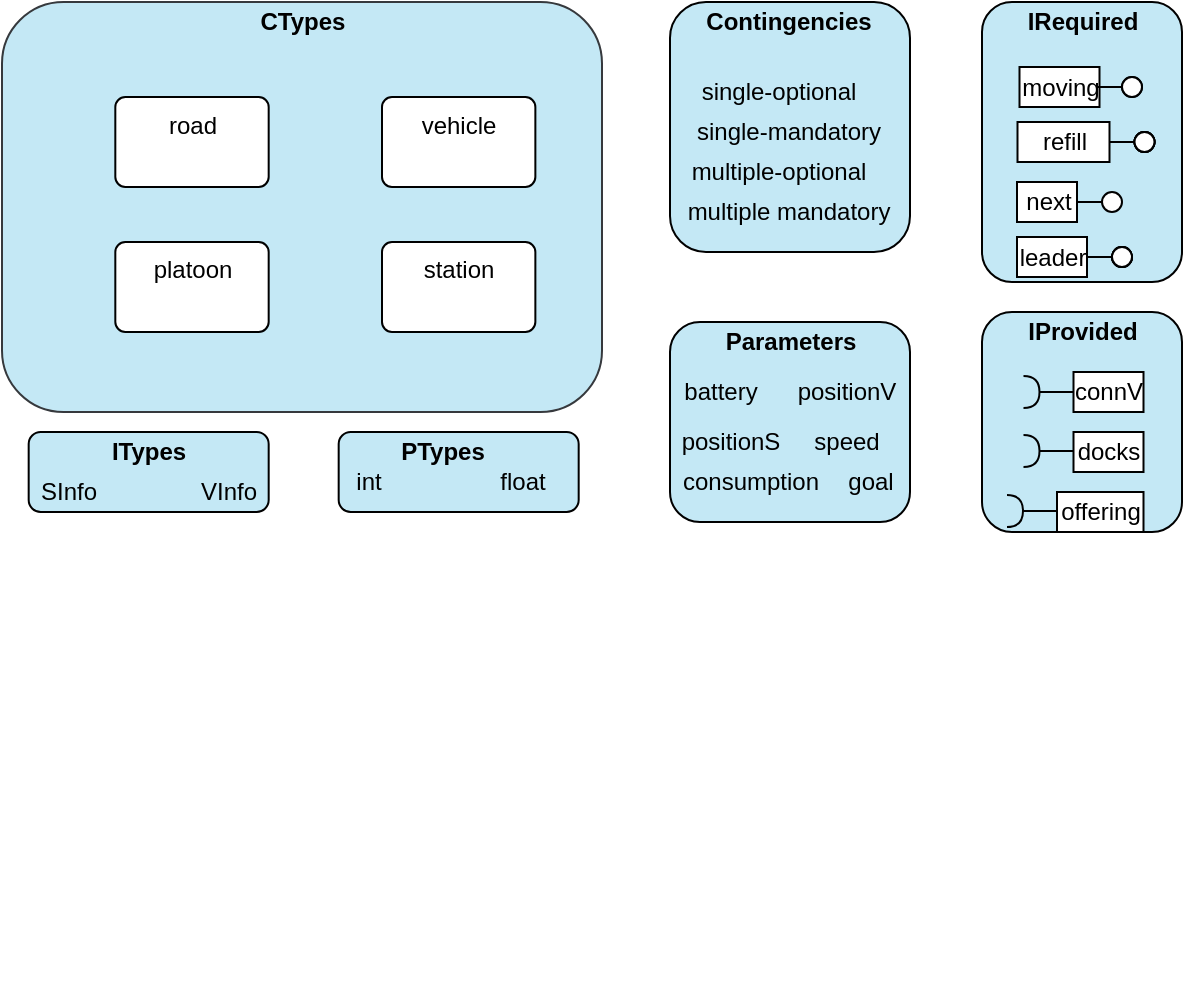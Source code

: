 <mxfile version="13.10.3" type="github">
  <diagram id="3Fb4z0XGUThVQZk8RID5" name="Page-1">
    <mxGraphModel dx="1117" dy="670" grid="1" gridSize="10" guides="1" tooltips="1" connect="1" arrows="1" fold="1" page="1" pageScale="1" pageWidth="827" pageHeight="1169" math="0" shadow="0">
      <root>
        <mxCell id="0" />
        <mxCell id="1" parent="0" />
        <mxCell id="AFIAiBZsqAD6h3aXdUzZ-112" value="" style="rounded=1;whiteSpace=wrap;html=1;fillColor=#C4E8F5;" vertex="1" parent="1">
          <mxGeometry x="188.34" y="260" width="120" height="40" as="geometry" />
        </mxCell>
        <mxCell id="AFIAiBZsqAD6h3aXdUzZ-107" value="" style="rounded=1;whiteSpace=wrap;html=1;fillColor=#C4E8F5;" vertex="1" parent="1">
          <mxGeometry x="33.34" y="260" width="120" height="40" as="geometry" />
        </mxCell>
        <mxCell id="AFIAiBZsqAD6h3aXdUzZ-104" value="" style="rounded=1;whiteSpace=wrap;html=1;fillColor=#C4E8F5;" vertex="1" parent="1">
          <mxGeometry x="354" y="205" width="120" height="100" as="geometry" />
        </mxCell>
        <mxCell id="AFIAiBZsqAD6h3aXdUzZ-102" value="" style="rounded=1;whiteSpace=wrap;html=1;fillColor=#C4E8F5;" vertex="1" parent="1">
          <mxGeometry x="510" y="200" width="100" height="110" as="geometry" />
        </mxCell>
        <mxCell id="AFIAiBZsqAD6h3aXdUzZ-100" value="" style="rounded=1;whiteSpace=wrap;html=1;fillColor=#C4E8F5;" vertex="1" parent="1">
          <mxGeometry x="510" y="45" width="100" height="140" as="geometry" />
        </mxCell>
        <mxCell id="AFIAiBZsqAD6h3aXdUzZ-98" value="" style="rounded=1;whiteSpace=wrap;html=1;fillColor=#C4E8F5;" vertex="1" parent="1">
          <mxGeometry x="354" y="45" width="120" height="125" as="geometry" />
        </mxCell>
        <mxCell id="AFIAiBZsqAD6h3aXdUzZ-96" value="" style="rounded=1;whiteSpace=wrap;html=1;strokeColor=#36393d;fillColor=#C4E8F5;" vertex="1" parent="1">
          <mxGeometry x="20" y="45" width="300" height="205" as="geometry" />
        </mxCell>
        <mxCell id="AFIAiBZsqAD6h3aXdUzZ-3" value="" style="rounded=0;orthogonalLoop=1;jettySize=auto;html=1;endArrow=halfCircle;endFill=0;endSize=6;strokeWidth=1;exitX=0;exitY=0.5;exitDx=0;exitDy=0;entryX=0.5;entryY=0.5;entryDx=0;entryDy=0;entryPerimeter=0;" edge="1" parent="1" source="AFIAiBZsqAD6h3aXdUzZ-6">
          <mxGeometry relative="1" as="geometry">
            <mxPoint x="765.75" y="410" as="sourcePoint" />
            <mxPoint x="530.75" y="240" as="targetPoint" />
          </mxGeometry>
        </mxCell>
        <mxCell id="AFIAiBZsqAD6h3aXdUzZ-6" value="connV" style="html=1;" vertex="1" parent="1">
          <mxGeometry x="555.75" y="230" width="35" height="20" as="geometry" />
        </mxCell>
        <mxCell id="AFIAiBZsqAD6h3aXdUzZ-7" value="next" style="html=1;" vertex="1" parent="1">
          <mxGeometry x="527.5" y="135" width="30" height="20" as="geometry" />
        </mxCell>
        <mxCell id="AFIAiBZsqAD6h3aXdUzZ-19" value="leader" style="html=1;" vertex="1" parent="1">
          <mxGeometry x="527.5" y="162.5" width="35" height="20" as="geometry" />
        </mxCell>
        <mxCell id="AFIAiBZsqAD6h3aXdUzZ-21" value="" style="rounded=0;orthogonalLoop=1;jettySize=auto;html=1;endArrow=halfCircle;endFill=0;endSize=6;strokeWidth=1;" edge="1" parent="1">
          <mxGeometry relative="1" as="geometry">
            <mxPoint x="568.87" y="167.5" as="sourcePoint" />
            <mxPoint x="568.87" y="167.5" as="targetPoint" />
          </mxGeometry>
        </mxCell>
        <mxCell id="AFIAiBZsqAD6h3aXdUzZ-27" value="moving" style="html=1;" vertex="1" parent="1">
          <mxGeometry x="528.75" y="77.5" width="40" height="20" as="geometry" />
        </mxCell>
        <mxCell id="AFIAiBZsqAD6h3aXdUzZ-34" value="station" style="html=1;align=center;verticalAlign=top;rounded=1;absoluteArcSize=1;arcSize=10;dashed=0;" vertex="1" parent="1">
          <mxGeometry x="210" y="165" width="76.68" height="45" as="geometry" />
        </mxCell>
        <mxCell id="AFIAiBZsqAD6h3aXdUzZ-35" value="refill" style="html=1;" vertex="1" parent="1">
          <mxGeometry x="527.75" y="105" width="46" height="20" as="geometry" />
        </mxCell>
        <mxCell id="AFIAiBZsqAD6h3aXdUzZ-36" value="docks" style="html=1;" vertex="1" parent="1">
          <mxGeometry x="555.75" y="260" width="35" height="20" as="geometry" />
        </mxCell>
        <mxCell id="AFIAiBZsqAD6h3aXdUzZ-37" value="" style="rounded=0;orthogonalLoop=1;jettySize=auto;html=1;endArrow=halfCircle;endFill=0;endSize=6;strokeWidth=1;exitX=0;exitY=0.5;exitDx=0;exitDy=0;entryX=0.5;entryY=0.5;entryDx=0;entryDy=0;entryPerimeter=0;" edge="1" parent="1">
          <mxGeometry relative="1" as="geometry">
            <mxPoint x="555.75" y="269.5" as="sourcePoint" />
            <mxPoint x="530.75" y="269.5" as="targetPoint" />
          </mxGeometry>
        </mxCell>
        <mxCell id="AFIAiBZsqAD6h3aXdUzZ-38" value="" style="rounded=0;orthogonalLoop=1;jettySize=auto;html=1;endArrow=none;endFill=0;exitX=1;exitY=0.5;exitDx=0;exitDy=0;" edge="1" parent="1" target="AFIAiBZsqAD6h3aXdUzZ-39">
          <mxGeometry relative="1" as="geometry">
            <mxPoint x="557.5" y="145" as="sourcePoint" />
          </mxGeometry>
        </mxCell>
        <mxCell id="AFIAiBZsqAD6h3aXdUzZ-39" value="" style="ellipse;whiteSpace=wrap;html=1;fontFamily=Helvetica;fontSize=12;fontColor=#000000;align=center;strokeColor=#000000;fillColor=#ffffff;points=[];aspect=fixed;resizable=0;" vertex="1" parent="1">
          <mxGeometry x="570" y="140" width="10" height="10" as="geometry" />
        </mxCell>
        <mxCell id="AFIAiBZsqAD6h3aXdUzZ-41" value="" style="rounded=0;orthogonalLoop=1;jettySize=auto;html=1;endArrow=none;endFill=0;exitX=1;exitY=0.5;exitDx=0;exitDy=0;" edge="1" parent="1" target="AFIAiBZsqAD6h3aXdUzZ-42">
          <mxGeometry relative="1" as="geometry">
            <mxPoint x="573.75" y="115" as="sourcePoint" />
          </mxGeometry>
        </mxCell>
        <mxCell id="AFIAiBZsqAD6h3aXdUzZ-42" value="" style="ellipse;whiteSpace=wrap;html=1;fontFamily=Helvetica;fontSize=12;fontColor=#000000;align=center;strokeColor=#000000;fillColor=#ffffff;points=[];aspect=fixed;resizable=0;" vertex="1" parent="1">
          <mxGeometry x="586.25" y="110" width="10" height="10" as="geometry" />
        </mxCell>
        <mxCell id="AFIAiBZsqAD6h3aXdUzZ-43" value="" style="rounded=0;orthogonalLoop=1;jettySize=auto;html=1;endArrow=none;endFill=0;exitX=1;exitY=0.5;exitDx=0;exitDy=0;" edge="1" parent="1">
          <mxGeometry relative="1" as="geometry">
            <mxPoint x="573.75" y="115.0" as="sourcePoint" />
            <mxPoint x="586.25" y="115.0" as="targetPoint" />
          </mxGeometry>
        </mxCell>
        <mxCell id="AFIAiBZsqAD6h3aXdUzZ-44" value="" style="rounded=0;orthogonalLoop=1;jettySize=auto;html=1;endArrow=none;endFill=0;exitX=1;exitY=0.5;exitDx=0;exitDy=0;" edge="1" parent="1" target="AFIAiBZsqAD6h3aXdUzZ-45">
          <mxGeometry relative="1" as="geometry">
            <mxPoint x="573.75" y="115.0" as="sourcePoint" />
          </mxGeometry>
        </mxCell>
        <mxCell id="AFIAiBZsqAD6h3aXdUzZ-45" value="" style="ellipse;whiteSpace=wrap;html=1;fontFamily=Helvetica;fontSize=12;fontColor=#000000;align=center;strokeColor=#000000;fillColor=#ffffff;points=[];aspect=fixed;resizable=0;" vertex="1" parent="1">
          <mxGeometry x="586.25" y="110" width="10" height="10" as="geometry" />
        </mxCell>
        <mxCell id="AFIAiBZsqAD6h3aXdUzZ-46" value="" style="rounded=0;orthogonalLoop=1;jettySize=auto;html=1;endArrow=none;endFill=0;exitX=1;exitY=0.5;exitDx=0;exitDy=0;" edge="1" parent="1">
          <mxGeometry relative="1" as="geometry">
            <mxPoint x="573.75" y="115.0" as="sourcePoint" />
            <mxPoint x="586.25" y="115.0" as="targetPoint" />
          </mxGeometry>
        </mxCell>
        <mxCell id="AFIAiBZsqAD6h3aXdUzZ-47" value="" style="rounded=0;orthogonalLoop=1;jettySize=auto;html=1;endArrow=none;endFill=0;exitX=1;exitY=0.5;exitDx=0;exitDy=0;" edge="1" parent="1" target="AFIAiBZsqAD6h3aXdUzZ-48">
          <mxGeometry relative="1" as="geometry">
            <mxPoint x="567.5" y="87.5" as="sourcePoint" />
          </mxGeometry>
        </mxCell>
        <mxCell id="AFIAiBZsqAD6h3aXdUzZ-48" value="" style="ellipse;whiteSpace=wrap;html=1;fontFamily=Helvetica;fontSize=12;fontColor=#000000;align=center;strokeColor=#000000;fillColor=#ffffff;points=[];aspect=fixed;resizable=0;" vertex="1" parent="1">
          <mxGeometry x="580" y="82.5" width="10" height="10" as="geometry" />
        </mxCell>
        <mxCell id="AFIAiBZsqAD6h3aXdUzZ-49" value="" style="rounded=0;orthogonalLoop=1;jettySize=auto;html=1;endArrow=none;endFill=0;exitX=1;exitY=0.5;exitDx=0;exitDy=0;" edge="1" parent="1">
          <mxGeometry relative="1" as="geometry">
            <mxPoint x="567.5" y="87.5" as="sourcePoint" />
            <mxPoint x="580" y="87.5" as="targetPoint" />
          </mxGeometry>
        </mxCell>
        <mxCell id="AFIAiBZsqAD6h3aXdUzZ-50" value="" style="rounded=0;orthogonalLoop=1;jettySize=auto;html=1;endArrow=none;endFill=0;exitX=1;exitY=0.5;exitDx=0;exitDy=0;" edge="1" parent="1" target="AFIAiBZsqAD6h3aXdUzZ-51">
          <mxGeometry relative="1" as="geometry">
            <mxPoint x="567.5" y="87.5" as="sourcePoint" />
          </mxGeometry>
        </mxCell>
        <mxCell id="AFIAiBZsqAD6h3aXdUzZ-51" value="" style="ellipse;whiteSpace=wrap;html=1;fontFamily=Helvetica;fontSize=12;fontColor=#000000;align=center;strokeColor=#000000;fillColor=#ffffff;points=[];aspect=fixed;resizable=0;" vertex="1" parent="1">
          <mxGeometry x="580" y="82.5" width="10" height="10" as="geometry" />
        </mxCell>
        <mxCell id="AFIAiBZsqAD6h3aXdUzZ-52" value="" style="rounded=0;orthogonalLoop=1;jettySize=auto;html=1;endArrow=none;endFill=0;exitX=1;exitY=0.5;exitDx=0;exitDy=0;" edge="1" parent="1">
          <mxGeometry relative="1" as="geometry">
            <mxPoint x="567.5" y="87.5" as="sourcePoint" />
            <mxPoint x="580" y="87.5" as="targetPoint" />
          </mxGeometry>
        </mxCell>
        <mxCell id="AFIAiBZsqAD6h3aXdUzZ-53" value="offering" style="html=1;" vertex="1" parent="1">
          <mxGeometry x="547.5" y="290" width="43.25" height="20" as="geometry" />
        </mxCell>
        <mxCell id="AFIAiBZsqAD6h3aXdUzZ-56" value="" style="rounded=0;orthogonalLoop=1;jettySize=auto;html=1;endArrow=halfCircle;endFill=0;endSize=6;strokeWidth=1;" edge="1" parent="1">
          <mxGeometry relative="1" as="geometry">
            <mxPoint x="193.37" y="537" as="sourcePoint" />
            <mxPoint x="193.37" y="537" as="targetPoint" />
          </mxGeometry>
        </mxCell>
        <mxCell id="AFIAiBZsqAD6h3aXdUzZ-58" value="" style="rounded=0;orthogonalLoop=1;jettySize=auto;html=1;endArrow=none;endFill=0;exitX=1;exitY=0.5;exitDx=0;exitDy=0;" edge="1" parent="1" target="AFIAiBZsqAD6h3aXdUzZ-59">
          <mxGeometry relative="1" as="geometry">
            <mxPoint x="573.75" y="115" as="sourcePoint" />
          </mxGeometry>
        </mxCell>
        <mxCell id="AFIAiBZsqAD6h3aXdUzZ-59" value="" style="ellipse;whiteSpace=wrap;html=1;fontFamily=Helvetica;fontSize=12;fontColor=#000000;align=center;strokeColor=#000000;fillColor=#ffffff;points=[];aspect=fixed;resizable=0;" vertex="1" parent="1">
          <mxGeometry x="586.25" y="110" width="10" height="10" as="geometry" />
        </mxCell>
        <mxCell id="AFIAiBZsqAD6h3aXdUzZ-60" value="" style="rounded=0;orthogonalLoop=1;jettySize=auto;html=1;endArrow=none;endFill=0;exitX=1;exitY=0.5;exitDx=0;exitDy=0;" edge="1" parent="1">
          <mxGeometry relative="1" as="geometry">
            <mxPoint x="573.75" y="115" as="sourcePoint" />
            <mxPoint x="586.25" y="115" as="targetPoint" />
          </mxGeometry>
        </mxCell>
        <mxCell id="AFIAiBZsqAD6h3aXdUzZ-61" value="" style="rounded=0;orthogonalLoop=1;jettySize=auto;html=1;endArrow=none;endFill=0;exitX=1;exitY=0.5;exitDx=0;exitDy=0;" edge="1" parent="1" target="AFIAiBZsqAD6h3aXdUzZ-62">
          <mxGeometry relative="1" as="geometry">
            <mxPoint x="573.75" y="115" as="sourcePoint" />
          </mxGeometry>
        </mxCell>
        <mxCell id="AFIAiBZsqAD6h3aXdUzZ-62" value="" style="ellipse;whiteSpace=wrap;html=1;fontFamily=Helvetica;fontSize=12;fontColor=#000000;align=center;strokeColor=#000000;fillColor=#ffffff;points=[];aspect=fixed;resizable=0;" vertex="1" parent="1">
          <mxGeometry x="586.25" y="110" width="10" height="10" as="geometry" />
        </mxCell>
        <mxCell id="AFIAiBZsqAD6h3aXdUzZ-63" value="" style="rounded=0;orthogonalLoop=1;jettySize=auto;html=1;endArrow=none;endFill=0;exitX=1;exitY=0.5;exitDx=0;exitDy=0;" edge="1" parent="1">
          <mxGeometry relative="1" as="geometry">
            <mxPoint x="573.75" y="115" as="sourcePoint" />
            <mxPoint x="586.25" y="115" as="targetPoint" />
          </mxGeometry>
        </mxCell>
        <mxCell id="AFIAiBZsqAD6h3aXdUzZ-64" value="" style="rounded=0;orthogonalLoop=1;jettySize=auto;html=1;endArrow=none;endFill=0;exitX=1;exitY=0.5;exitDx=0;exitDy=0;" edge="1" parent="1" target="AFIAiBZsqAD6h3aXdUzZ-65">
          <mxGeometry relative="1" as="geometry">
            <mxPoint x="562.5" y="172.5" as="sourcePoint" />
          </mxGeometry>
        </mxCell>
        <mxCell id="AFIAiBZsqAD6h3aXdUzZ-65" value="" style="ellipse;whiteSpace=wrap;html=1;fontFamily=Helvetica;fontSize=12;fontColor=#000000;align=center;strokeColor=#000000;fillColor=#ffffff;points=[];aspect=fixed;resizable=0;" vertex="1" parent="1">
          <mxGeometry x="575" y="167.5" width="10" height="10" as="geometry" />
        </mxCell>
        <mxCell id="AFIAiBZsqAD6h3aXdUzZ-66" value="" style="rounded=0;orthogonalLoop=1;jettySize=auto;html=1;endArrow=none;endFill=0;exitX=1;exitY=0.5;exitDx=0;exitDy=0;" edge="1" parent="1">
          <mxGeometry relative="1" as="geometry">
            <mxPoint x="562.5" y="172.5" as="sourcePoint" />
            <mxPoint x="575" y="172.5" as="targetPoint" />
          </mxGeometry>
        </mxCell>
        <mxCell id="AFIAiBZsqAD6h3aXdUzZ-67" value="" style="rounded=0;orthogonalLoop=1;jettySize=auto;html=1;endArrow=none;endFill=0;exitX=1;exitY=0.5;exitDx=0;exitDy=0;" edge="1" parent="1" target="AFIAiBZsqAD6h3aXdUzZ-68">
          <mxGeometry relative="1" as="geometry">
            <mxPoint x="562.5" y="172.5" as="sourcePoint" />
          </mxGeometry>
        </mxCell>
        <mxCell id="AFIAiBZsqAD6h3aXdUzZ-68" value="" style="ellipse;whiteSpace=wrap;html=1;fontFamily=Helvetica;fontSize=12;fontColor=#000000;align=center;strokeColor=#000000;fillColor=#ffffff;points=[];aspect=fixed;resizable=0;" vertex="1" parent="1">
          <mxGeometry x="575" y="167.5" width="10" height="10" as="geometry" />
        </mxCell>
        <mxCell id="AFIAiBZsqAD6h3aXdUzZ-69" value="" style="rounded=0;orthogonalLoop=1;jettySize=auto;html=1;endArrow=none;endFill=0;exitX=1;exitY=0.5;exitDx=0;exitDy=0;" edge="1" parent="1">
          <mxGeometry relative="1" as="geometry">
            <mxPoint x="562.5" y="172.5" as="sourcePoint" />
            <mxPoint x="575" y="172.5" as="targetPoint" />
          </mxGeometry>
        </mxCell>
        <mxCell id="AFIAiBZsqAD6h3aXdUzZ-70" value="" style="rounded=0;orthogonalLoop=1;jettySize=auto;html=1;endArrow=none;endFill=0;exitX=1;exitY=0.5;exitDx=0;exitDy=0;" edge="1" parent="1" target="AFIAiBZsqAD6h3aXdUzZ-71">
          <mxGeometry relative="1" as="geometry">
            <mxPoint x="562.5" y="172.5" as="sourcePoint" />
          </mxGeometry>
        </mxCell>
        <mxCell id="AFIAiBZsqAD6h3aXdUzZ-71" value="" style="ellipse;whiteSpace=wrap;html=1;fontFamily=Helvetica;fontSize=12;fontColor=#000000;align=center;strokeColor=#000000;fillColor=#ffffff;points=[];aspect=fixed;resizable=0;" vertex="1" parent="1">
          <mxGeometry x="575" y="167.5" width="10" height="10" as="geometry" />
        </mxCell>
        <mxCell id="AFIAiBZsqAD6h3aXdUzZ-72" value="" style="rounded=0;orthogonalLoop=1;jettySize=auto;html=1;endArrow=none;endFill=0;exitX=1;exitY=0.5;exitDx=0;exitDy=0;" edge="1" parent="1">
          <mxGeometry relative="1" as="geometry">
            <mxPoint x="562.5" y="172.5" as="sourcePoint" />
            <mxPoint x="575" y="172.5" as="targetPoint" />
          </mxGeometry>
        </mxCell>
        <mxCell id="AFIAiBZsqAD6h3aXdUzZ-73" value="" style="rounded=0;orthogonalLoop=1;jettySize=auto;html=1;endArrow=none;endFill=0;exitX=1;exitY=0.5;exitDx=0;exitDy=0;" edge="1" parent="1" target="AFIAiBZsqAD6h3aXdUzZ-74">
          <mxGeometry relative="1" as="geometry">
            <mxPoint x="562.5" y="172.5" as="sourcePoint" />
          </mxGeometry>
        </mxCell>
        <mxCell id="AFIAiBZsqAD6h3aXdUzZ-74" value="" style="ellipse;whiteSpace=wrap;html=1;fontFamily=Helvetica;fontSize=12;fontColor=#000000;align=center;strokeColor=#000000;fillColor=#ffffff;points=[];aspect=fixed;resizable=0;" vertex="1" parent="1">
          <mxGeometry x="575" y="167.5" width="10" height="10" as="geometry" />
        </mxCell>
        <mxCell id="AFIAiBZsqAD6h3aXdUzZ-75" value="" style="rounded=0;orthogonalLoop=1;jettySize=auto;html=1;endArrow=none;endFill=0;exitX=1;exitY=0.5;exitDx=0;exitDy=0;" edge="1" parent="1">
          <mxGeometry relative="1" as="geometry">
            <mxPoint x="562.5" y="172.5" as="sourcePoint" />
            <mxPoint x="575" y="172.5" as="targetPoint" />
          </mxGeometry>
        </mxCell>
        <mxCell id="AFIAiBZsqAD6h3aXdUzZ-76" value="" style="rounded=0;orthogonalLoop=1;jettySize=auto;html=1;endArrow=halfCircle;endFill=0;endSize=6;strokeWidth=1;exitX=0;exitY=0.5;exitDx=0;exitDy=0;entryX=0.5;entryY=0.5;entryDx=0;entryDy=0;entryPerimeter=0;" edge="1" parent="1">
          <mxGeometry relative="1" as="geometry">
            <mxPoint x="547.5" y="299.5" as="sourcePoint" />
            <mxPoint x="522.5" y="299.5" as="targetPoint" />
          </mxGeometry>
        </mxCell>
        <mxCell id="AFIAiBZsqAD6h3aXdUzZ-77" value="single-optional" style="text;html=1;align=center;verticalAlign=middle;resizable=0;points=[];autosize=1;" vertex="1" parent="1">
          <mxGeometry x="363" y="80" width="90" height="20" as="geometry" />
        </mxCell>
        <mxCell id="AFIAiBZsqAD6h3aXdUzZ-78" value="single-mandatory" style="text;html=1;align=center;verticalAlign=middle;resizable=0;points=[];autosize=1;" vertex="1" parent="1">
          <mxGeometry x="358" y="100" width="110" height="20" as="geometry" />
        </mxCell>
        <mxCell id="AFIAiBZsqAD6h3aXdUzZ-79" value="multiple-optional" style="text;html=1;align=center;verticalAlign=middle;resizable=0;points=[];autosize=1;" vertex="1" parent="1">
          <mxGeometry x="358" y="120" width="100" height="20" as="geometry" />
        </mxCell>
        <mxCell id="AFIAiBZsqAD6h3aXdUzZ-80" value="multiple mandatory" style="text;html=1;align=center;verticalAlign=middle;resizable=0;points=[];autosize=1;" vertex="1" parent="1">
          <mxGeometry x="353" y="140" width="120" height="20" as="geometry" />
        </mxCell>
        <mxCell id="AFIAiBZsqAD6h3aXdUzZ-82" value="vehicle" style="html=1;align=center;verticalAlign=top;rounded=1;absoluteArcSize=1;arcSize=10;dashed=0;" vertex="1" parent="1">
          <mxGeometry x="210" y="92.5" width="76.68" height="45" as="geometry" />
        </mxCell>
        <mxCell id="AFIAiBZsqAD6h3aXdUzZ-83" value="road" style="html=1;align=center;verticalAlign=top;rounded=1;absoluteArcSize=1;arcSize=10;dashed=0;" vertex="1" parent="1">
          <mxGeometry x="76.66" y="92.5" width="76.68" height="45" as="geometry" />
        </mxCell>
        <mxCell id="AFIAiBZsqAD6h3aXdUzZ-84" value="platoon" style="html=1;align=center;verticalAlign=top;rounded=1;absoluteArcSize=1;arcSize=10;dashed=0;" vertex="1" parent="1">
          <mxGeometry x="76.66" y="165" width="76.68" height="45" as="geometry" />
        </mxCell>
        <mxCell id="AFIAiBZsqAD6h3aXdUzZ-85" value="VInfo" style="text;html=1;align=center;verticalAlign=middle;resizable=0;points=[];autosize=1;" vertex="1" parent="1">
          <mxGeometry x="113.34" y="280" width="40" height="20" as="geometry" />
        </mxCell>
        <mxCell id="AFIAiBZsqAD6h3aXdUzZ-86" value="SInfo" style="text;html=1;align=center;verticalAlign=middle;resizable=0;points=[];autosize=1;" vertex="1" parent="1">
          <mxGeometry x="33.34" y="280" width="40" height="20" as="geometry" />
        </mxCell>
        <mxCell id="AFIAiBZsqAD6h3aXdUzZ-88" value="int" style="text;html=1;align=center;verticalAlign=middle;resizable=0;points=[];autosize=1;" vertex="1" parent="1">
          <mxGeometry x="188.34" y="275" width="30" height="20" as="geometry" />
        </mxCell>
        <mxCell id="AFIAiBZsqAD6h3aXdUzZ-89" value="float" style="text;html=1;align=center;verticalAlign=middle;resizable=0;points=[];autosize=1;" vertex="1" parent="1">
          <mxGeometry x="260" y="275" width="40" height="20" as="geometry" />
        </mxCell>
        <mxCell id="AFIAiBZsqAD6h3aXdUzZ-90" value="battery" style="text;html=1;align=center;verticalAlign=middle;resizable=0;points=[];autosize=1;" vertex="1" parent="1">
          <mxGeometry x="354" y="230" width="50" height="20" as="geometry" />
        </mxCell>
        <mxCell id="AFIAiBZsqAD6h3aXdUzZ-91" value="positionS" style="text;html=1;align=center;verticalAlign=middle;resizable=0;points=[];autosize=1;" vertex="1" parent="1">
          <mxGeometry x="354" y="255" width="60" height="20" as="geometry" />
        </mxCell>
        <mxCell id="AFIAiBZsqAD6h3aXdUzZ-92" value="positionV" style="text;html=1;align=center;verticalAlign=middle;resizable=0;points=[];autosize=1;" vertex="1" parent="1">
          <mxGeometry x="412" y="230" width="60" height="20" as="geometry" />
        </mxCell>
        <mxCell id="AFIAiBZsqAD6h3aXdUzZ-93" value="speed" style="text;html=1;align=center;verticalAlign=middle;resizable=0;points=[];autosize=1;" vertex="1" parent="1">
          <mxGeometry x="417" y="255" width="50" height="20" as="geometry" />
        </mxCell>
        <mxCell id="AFIAiBZsqAD6h3aXdUzZ-94" value="goal" style="text;html=1;align=center;verticalAlign=middle;resizable=0;points=[];autosize=1;" vertex="1" parent="1">
          <mxGeometry x="434" y="275" width="40" height="20" as="geometry" />
        </mxCell>
        <mxCell id="AFIAiBZsqAD6h3aXdUzZ-95" value="consumption" style="text;html=1;align=center;verticalAlign=middle;resizable=0;points=[];autosize=1;" vertex="1" parent="1">
          <mxGeometry x="354" y="275" width="80" height="20" as="geometry" />
        </mxCell>
        <mxCell id="AFIAiBZsqAD6h3aXdUzZ-97" value="&lt;b&gt;CTypes&lt;/b&gt;" style="text;html=1;align=center;verticalAlign=middle;resizable=0;points=[];autosize=1;" vertex="1" parent="1">
          <mxGeometry x="140" y="45" width="60" height="20" as="geometry" />
        </mxCell>
        <mxCell id="AFIAiBZsqAD6h3aXdUzZ-99" value="&lt;b&gt;Contingencies&lt;/b&gt;" style="text;html=1;align=center;verticalAlign=middle;resizable=0;points=[];autosize=1;" vertex="1" parent="1">
          <mxGeometry x="363" y="45" width="100" height="20" as="geometry" />
        </mxCell>
        <mxCell id="AFIAiBZsqAD6h3aXdUzZ-101" value="&lt;b&gt;IRequired&lt;/b&gt;" style="text;html=1;align=center;verticalAlign=middle;resizable=0;points=[];autosize=1;" vertex="1" parent="1">
          <mxGeometry x="525" y="45" width="70" height="20" as="geometry" />
        </mxCell>
        <mxCell id="AFIAiBZsqAD6h3aXdUzZ-103" value="&lt;b&gt;IProvided&lt;/b&gt;" style="text;html=1;align=center;verticalAlign=middle;resizable=0;points=[];autosize=1;" vertex="1" parent="1">
          <mxGeometry x="525" y="200" width="70" height="20" as="geometry" />
        </mxCell>
        <mxCell id="AFIAiBZsqAD6h3aXdUzZ-105" value="&lt;b&gt;Parameters&lt;/b&gt;" style="text;html=1;align=center;verticalAlign=middle;resizable=0;points=[];autosize=1;" vertex="1" parent="1">
          <mxGeometry x="374" y="205" width="80" height="20" as="geometry" />
        </mxCell>
        <mxCell id="AFIAiBZsqAD6h3aXdUzZ-108" value="&lt;b&gt;ITypes&lt;/b&gt;" style="text;html=1;align=center;verticalAlign=middle;resizable=0;points=[];autosize=1;" vertex="1" parent="1">
          <mxGeometry x="68.34" y="260" width="50" height="20" as="geometry" />
        </mxCell>
        <mxCell id="AFIAiBZsqAD6h3aXdUzZ-111" value="&lt;b&gt;PTypes&lt;/b&gt;" style="text;html=1;align=center;verticalAlign=middle;resizable=0;points=[];autosize=1;" vertex="1" parent="1">
          <mxGeometry x="210" y="260" width="60" height="20" as="geometry" />
        </mxCell>
      </root>
    </mxGraphModel>
  </diagram>
</mxfile>
